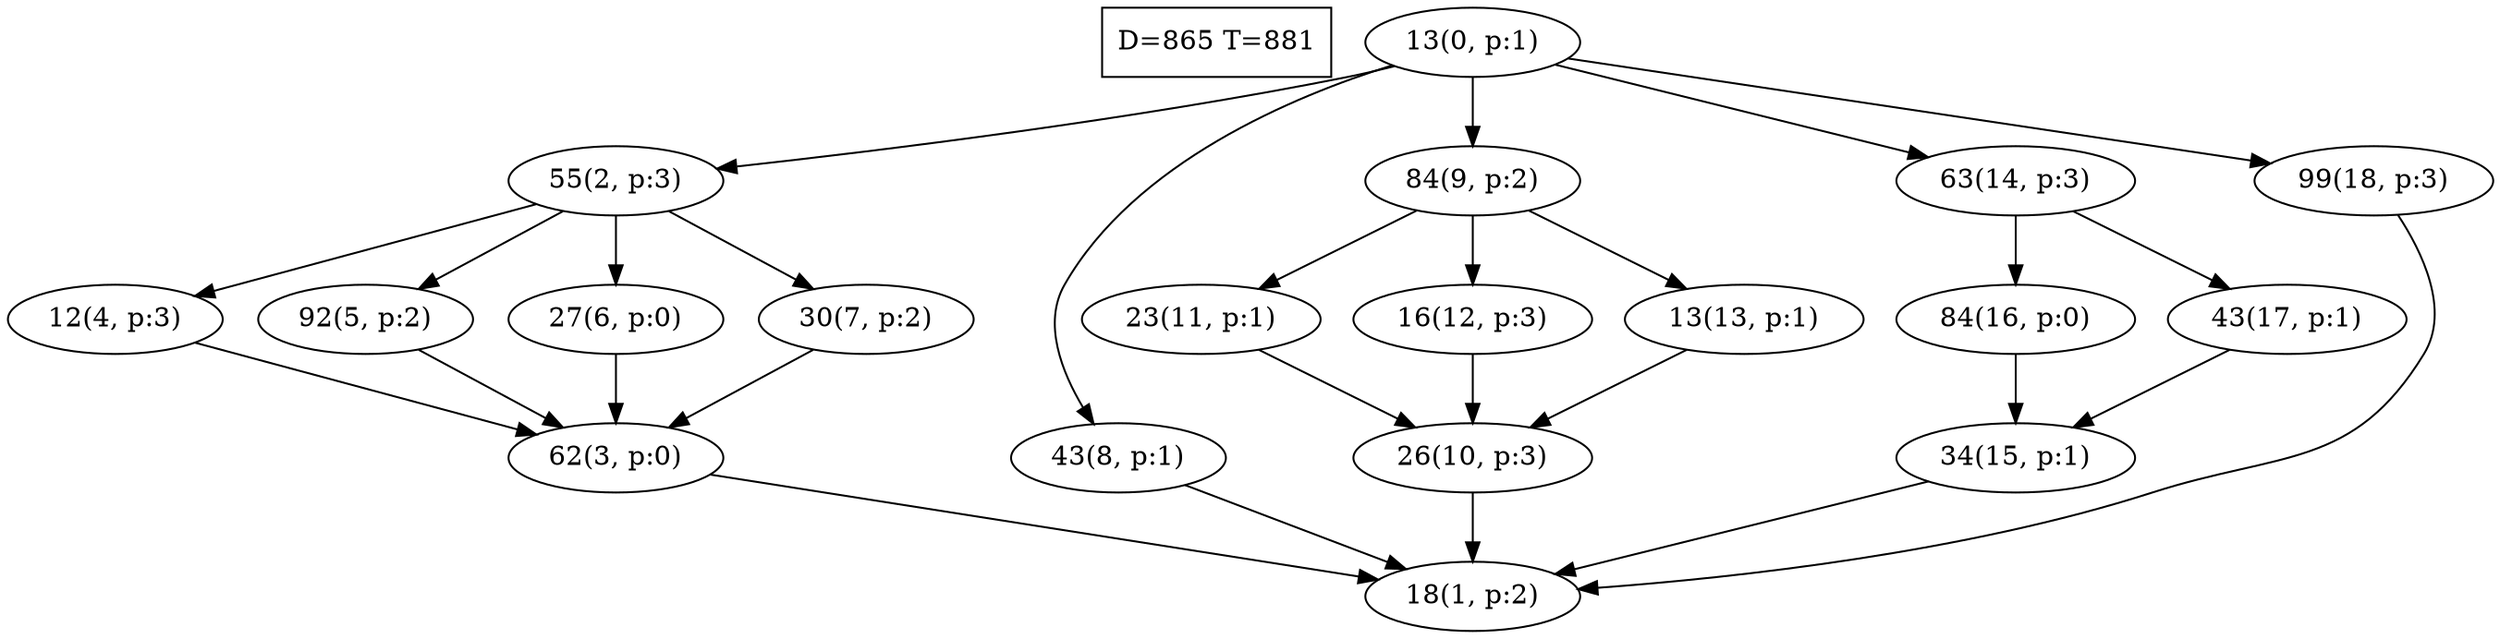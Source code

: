digraph Task {
i [shape=box, label="D=865 T=881"]; 
0 [label="13(0, p:1)"];
1 [label="18(1, p:2)"];
2 [label="55(2, p:3)"];
3 [label="62(3, p:0)"];
4 [label="12(4, p:3)"];
5 [label="92(5, p:2)"];
6 [label="27(6, p:0)"];
7 [label="30(7, p:2)"];
8 [label="43(8, p:1)"];
9 [label="84(9, p:2)"];
10 [label="26(10, p:3)"];
11 [label="23(11, p:1)"];
12 [label="16(12, p:3)"];
13 [label="13(13, p:1)"];
14 [label="63(14, p:3)"];
15 [label="34(15, p:1)"];
16 [label="84(16, p:0)"];
17 [label="43(17, p:1)"];
18 [label="99(18, p:3)"];
0 -> 2;
0 -> 8;
0 -> 9;
0 -> 14;
0 -> 18;
2 -> 4;
2 -> 5;
2 -> 6;
2 -> 7;
3 -> 1;
4 -> 3;
5 -> 3;
6 -> 3;
7 -> 3;
8 -> 1;
9 -> 11;
9 -> 12;
9 -> 13;
10 -> 1;
11 -> 10;
12 -> 10;
13 -> 10;
14 -> 16;
14 -> 17;
15 -> 1;
16 -> 15;
17 -> 15;
18 -> 1;
}